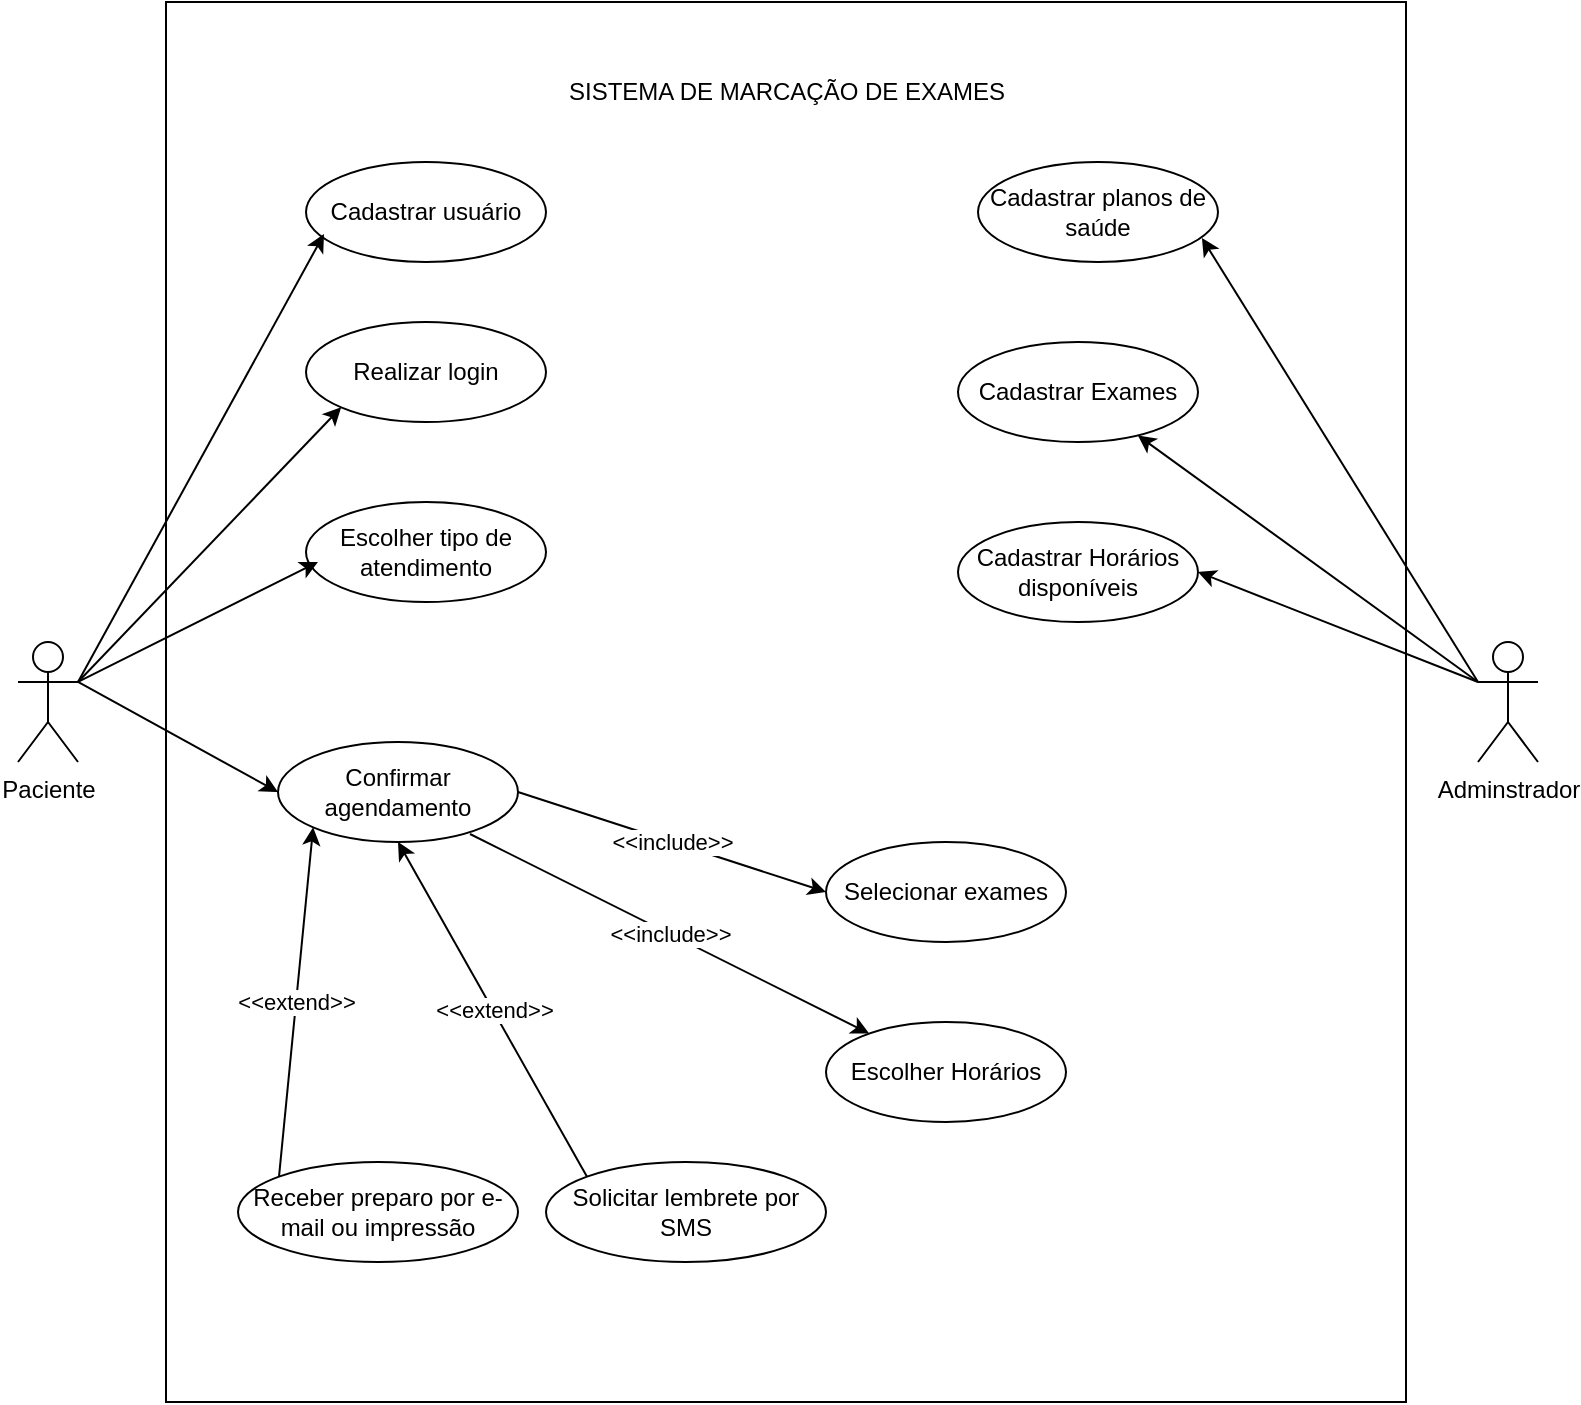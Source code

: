 <mxfile version="27.0.9">
  <diagram name="Página-1" id="H9jIY4XVFIayC0-o7ou3">
    <mxGraphModel dx="1426" dy="838" grid="1" gridSize="10" guides="1" tooltips="1" connect="1" arrows="1" fold="1" page="1" pageScale="1" pageWidth="827" pageHeight="1169" math="0" shadow="0">
      <root>
        <mxCell id="0" />
        <mxCell id="1" parent="0" />
        <mxCell id="fehaSS03MOD7FxgPQJ6o-2" value="&lt;div&gt;&lt;br&gt;&lt;/div&gt;" style="rounded=0;whiteSpace=wrap;html=1;" vertex="1" parent="1">
          <mxGeometry x="104" y="50" width="620" height="700" as="geometry" />
        </mxCell>
        <mxCell id="fehaSS03MOD7FxgPQJ6o-3" value="SISTEMA DE MARCAÇÃO DE EXAMES" style="text;html=1;align=center;verticalAlign=middle;resizable=0;points=[];autosize=1;strokeColor=none;fillColor=none;" vertex="1" parent="1">
          <mxGeometry x="294" y="80" width="240" height="30" as="geometry" />
        </mxCell>
        <mxCell id="fehaSS03MOD7FxgPQJ6o-4" value="Paciente" style="shape=umlActor;verticalLabelPosition=bottom;verticalAlign=top;html=1;outlineConnect=0;" vertex="1" parent="1">
          <mxGeometry x="30" y="370" width="30" height="60" as="geometry" />
        </mxCell>
        <mxCell id="fehaSS03MOD7FxgPQJ6o-7" value="Adminstrador" style="shape=umlActor;verticalLabelPosition=bottom;verticalAlign=top;html=1;outlineConnect=0;" vertex="1" parent="1">
          <mxGeometry x="760" y="370" width="30" height="60" as="geometry" />
        </mxCell>
        <mxCell id="fehaSS03MOD7FxgPQJ6o-10" value="Cadastrar usuário" style="ellipse;whiteSpace=wrap;html=1;" vertex="1" parent="1">
          <mxGeometry x="174" y="130" width="120" height="50" as="geometry" />
        </mxCell>
        <mxCell id="fehaSS03MOD7FxgPQJ6o-11" value="Realizar login" style="ellipse;whiteSpace=wrap;html=1;" vertex="1" parent="1">
          <mxGeometry x="174" y="210" width="120" height="50" as="geometry" />
        </mxCell>
        <mxCell id="fehaSS03MOD7FxgPQJ6o-12" value="Escolher tipo de atendimento" style="ellipse;whiteSpace=wrap;html=1;" vertex="1" parent="1">
          <mxGeometry x="174" y="300" width="120" height="50" as="geometry" />
        </mxCell>
        <mxCell id="fehaSS03MOD7FxgPQJ6o-13" value="Selecionar exames" style="ellipse;whiteSpace=wrap;html=1;" vertex="1" parent="1">
          <mxGeometry x="434" y="470" width="120" height="50" as="geometry" />
        </mxCell>
        <mxCell id="fehaSS03MOD7FxgPQJ6o-14" value="Escolher Horários" style="ellipse;whiteSpace=wrap;html=1;" vertex="1" parent="1">
          <mxGeometry x="434" y="560" width="120" height="50" as="geometry" />
        </mxCell>
        <mxCell id="fehaSS03MOD7FxgPQJ6o-15" value="Confirmar agendamento" style="ellipse;whiteSpace=wrap;html=1;" vertex="1" parent="1">
          <mxGeometry x="160" y="420" width="120" height="50" as="geometry" />
        </mxCell>
        <mxCell id="fehaSS03MOD7FxgPQJ6o-16" value="Solicitar lembrete por SMS" style="ellipse;whiteSpace=wrap;html=1;" vertex="1" parent="1">
          <mxGeometry x="294" y="630" width="140" height="50" as="geometry" />
        </mxCell>
        <mxCell id="fehaSS03MOD7FxgPQJ6o-18" value="Receber preparo por e-mail ou impressão" style="ellipse;whiteSpace=wrap;html=1;" vertex="1" parent="1">
          <mxGeometry x="140" y="630" width="140" height="50" as="geometry" />
        </mxCell>
        <mxCell id="fehaSS03MOD7FxgPQJ6o-19" value="" style="endArrow=classic;html=1;rounded=0;entryX=0.075;entryY=0.72;entryDx=0;entryDy=0;entryPerimeter=0;" edge="1" parent="1" target="fehaSS03MOD7FxgPQJ6o-10">
          <mxGeometry width="50" height="50" relative="1" as="geometry">
            <mxPoint x="60" y="390" as="sourcePoint" />
            <mxPoint x="440" y="410" as="targetPoint" />
          </mxGeometry>
        </mxCell>
        <mxCell id="fehaSS03MOD7FxgPQJ6o-21" value="" style="endArrow=classic;html=1;rounded=0;exitX=1;exitY=0.333;exitDx=0;exitDy=0;exitPerimeter=0;entryX=0;entryY=1;entryDx=0;entryDy=0;" edge="1" parent="1" source="fehaSS03MOD7FxgPQJ6o-4" target="fehaSS03MOD7FxgPQJ6o-11">
          <mxGeometry width="50" height="50" relative="1" as="geometry">
            <mxPoint x="390" y="460" as="sourcePoint" />
            <mxPoint x="440" y="410" as="targetPoint" />
          </mxGeometry>
        </mxCell>
        <mxCell id="fehaSS03MOD7FxgPQJ6o-24" value="" style="endArrow=classic;html=1;rounded=0;exitX=1;exitY=0.333;exitDx=0;exitDy=0;exitPerimeter=0;entryX=0;entryY=0.5;entryDx=0;entryDy=0;" edge="1" parent="1" source="fehaSS03MOD7FxgPQJ6o-4" target="fehaSS03MOD7FxgPQJ6o-15">
          <mxGeometry width="50" height="50" relative="1" as="geometry">
            <mxPoint x="390" y="460" as="sourcePoint" />
            <mxPoint x="440" y="410" as="targetPoint" />
          </mxGeometry>
        </mxCell>
        <mxCell id="fehaSS03MOD7FxgPQJ6o-25" value="" style="endArrow=classic;html=1;rounded=0;exitX=0;exitY=0;exitDx=0;exitDy=0;entryX=0.5;entryY=1;entryDx=0;entryDy=0;" edge="1" parent="1" source="fehaSS03MOD7FxgPQJ6o-16" target="fehaSS03MOD7FxgPQJ6o-15">
          <mxGeometry relative="1" as="geometry">
            <mxPoint x="360" y="430" as="sourcePoint" />
            <mxPoint x="460" y="430" as="targetPoint" />
          </mxGeometry>
        </mxCell>
        <mxCell id="fehaSS03MOD7FxgPQJ6o-26" value="&amp;lt;&amp;lt;extend&amp;gt;&amp;gt;" style="edgeLabel;resizable=0;html=1;;align=center;verticalAlign=middle;" connectable="0" vertex="1" parent="fehaSS03MOD7FxgPQJ6o-25">
          <mxGeometry relative="1" as="geometry" />
        </mxCell>
        <mxCell id="fehaSS03MOD7FxgPQJ6o-27" value="" style="endArrow=classic;html=1;rounded=0;exitX=0;exitY=0;exitDx=0;exitDy=0;entryX=0;entryY=1;entryDx=0;entryDy=0;" edge="1" parent="1" source="fehaSS03MOD7FxgPQJ6o-18" target="fehaSS03MOD7FxgPQJ6o-15">
          <mxGeometry relative="1" as="geometry">
            <mxPoint x="330" y="600" as="sourcePoint" />
            <mxPoint x="485" y="615" as="targetPoint" />
          </mxGeometry>
        </mxCell>
        <mxCell id="fehaSS03MOD7FxgPQJ6o-28" value="&amp;lt;&amp;lt;extend&amp;gt;&amp;gt;" style="edgeLabel;resizable=0;html=1;;align=center;verticalAlign=middle;" connectable="0" vertex="1" parent="fehaSS03MOD7FxgPQJ6o-27">
          <mxGeometry relative="1" as="geometry" />
        </mxCell>
        <mxCell id="fehaSS03MOD7FxgPQJ6o-29" value="Cadastrar planos de saúde" style="ellipse;whiteSpace=wrap;html=1;" vertex="1" parent="1">
          <mxGeometry x="510" y="130" width="120" height="50" as="geometry" />
        </mxCell>
        <mxCell id="fehaSS03MOD7FxgPQJ6o-30" value="" style="endArrow=classic;html=1;rounded=0;exitX=1;exitY=0.333;exitDx=0;exitDy=0;exitPerimeter=0;" edge="1" parent="1" source="fehaSS03MOD7FxgPQJ6o-4">
          <mxGeometry width="50" height="50" relative="1" as="geometry">
            <mxPoint x="70" y="390" as="sourcePoint" />
            <mxPoint x="180" y="330" as="targetPoint" />
          </mxGeometry>
        </mxCell>
        <mxCell id="fehaSS03MOD7FxgPQJ6o-31" value="Cadastrar Exames" style="ellipse;whiteSpace=wrap;html=1;" vertex="1" parent="1">
          <mxGeometry x="500" y="220" width="120" height="50" as="geometry" />
        </mxCell>
        <mxCell id="fehaSS03MOD7FxgPQJ6o-32" value="Cadastrar Horários disponíveis" style="ellipse;whiteSpace=wrap;html=1;" vertex="1" parent="1">
          <mxGeometry x="500" y="310" width="120" height="50" as="geometry" />
        </mxCell>
        <mxCell id="fehaSS03MOD7FxgPQJ6o-34" value="" style="endArrow=classic;html=1;rounded=0;exitX=0;exitY=0.333;exitDx=0;exitDy=0;exitPerimeter=0;entryX=0.933;entryY=0.76;entryDx=0;entryDy=0;entryPerimeter=0;" edge="1" parent="1" source="fehaSS03MOD7FxgPQJ6o-7" target="fehaSS03MOD7FxgPQJ6o-29">
          <mxGeometry width="50" height="50" relative="1" as="geometry">
            <mxPoint x="390" y="460" as="sourcePoint" />
            <mxPoint x="440" y="410" as="targetPoint" />
          </mxGeometry>
        </mxCell>
        <mxCell id="fehaSS03MOD7FxgPQJ6o-35" value="" style="endArrow=classic;html=1;rounded=0;" edge="1" parent="1" target="fehaSS03MOD7FxgPQJ6o-31">
          <mxGeometry width="50" height="50" relative="1" as="geometry">
            <mxPoint x="760" y="390" as="sourcePoint" />
            <mxPoint x="440" y="410" as="targetPoint" />
          </mxGeometry>
        </mxCell>
        <mxCell id="fehaSS03MOD7FxgPQJ6o-36" value="" style="endArrow=classic;html=1;rounded=0;entryX=1;entryY=0.5;entryDx=0;entryDy=0;" edge="1" parent="1" target="fehaSS03MOD7FxgPQJ6o-32">
          <mxGeometry width="50" height="50" relative="1" as="geometry">
            <mxPoint x="760" y="390" as="sourcePoint" />
            <mxPoint x="640" y="400" as="targetPoint" />
          </mxGeometry>
        </mxCell>
        <mxCell id="fehaSS03MOD7FxgPQJ6o-37" value="" style="endArrow=classic;html=1;rounded=0;exitX=1;exitY=0.5;exitDx=0;exitDy=0;entryX=0;entryY=0.5;entryDx=0;entryDy=0;" edge="1" parent="1" source="fehaSS03MOD7FxgPQJ6o-15" target="fehaSS03MOD7FxgPQJ6o-13">
          <mxGeometry relative="1" as="geometry">
            <mxPoint x="360" y="430" as="sourcePoint" />
            <mxPoint x="460" y="430" as="targetPoint" />
          </mxGeometry>
        </mxCell>
        <mxCell id="fehaSS03MOD7FxgPQJ6o-38" value="&amp;lt;&amp;lt;include&amp;gt;&amp;gt;" style="edgeLabel;resizable=0;html=1;;align=center;verticalAlign=middle;" connectable="0" vertex="1" parent="fehaSS03MOD7FxgPQJ6o-37">
          <mxGeometry relative="1" as="geometry" />
        </mxCell>
        <mxCell id="fehaSS03MOD7FxgPQJ6o-39" value="" style="endArrow=classic;html=1;rounded=0;exitX=0.8;exitY=0.92;exitDx=0;exitDy=0;exitPerimeter=0;" edge="1" parent="1" source="fehaSS03MOD7FxgPQJ6o-15" target="fehaSS03MOD7FxgPQJ6o-14">
          <mxGeometry relative="1" as="geometry">
            <mxPoint x="250" y="460" as="sourcePoint" />
            <mxPoint x="370" y="510" as="targetPoint" />
          </mxGeometry>
        </mxCell>
        <mxCell id="fehaSS03MOD7FxgPQJ6o-40" value="&amp;lt;&amp;lt;include&amp;gt;&amp;gt;" style="edgeLabel;resizable=0;html=1;;align=center;verticalAlign=middle;" connectable="0" vertex="1" parent="fehaSS03MOD7FxgPQJ6o-39">
          <mxGeometry relative="1" as="geometry" />
        </mxCell>
      </root>
    </mxGraphModel>
  </diagram>
</mxfile>

